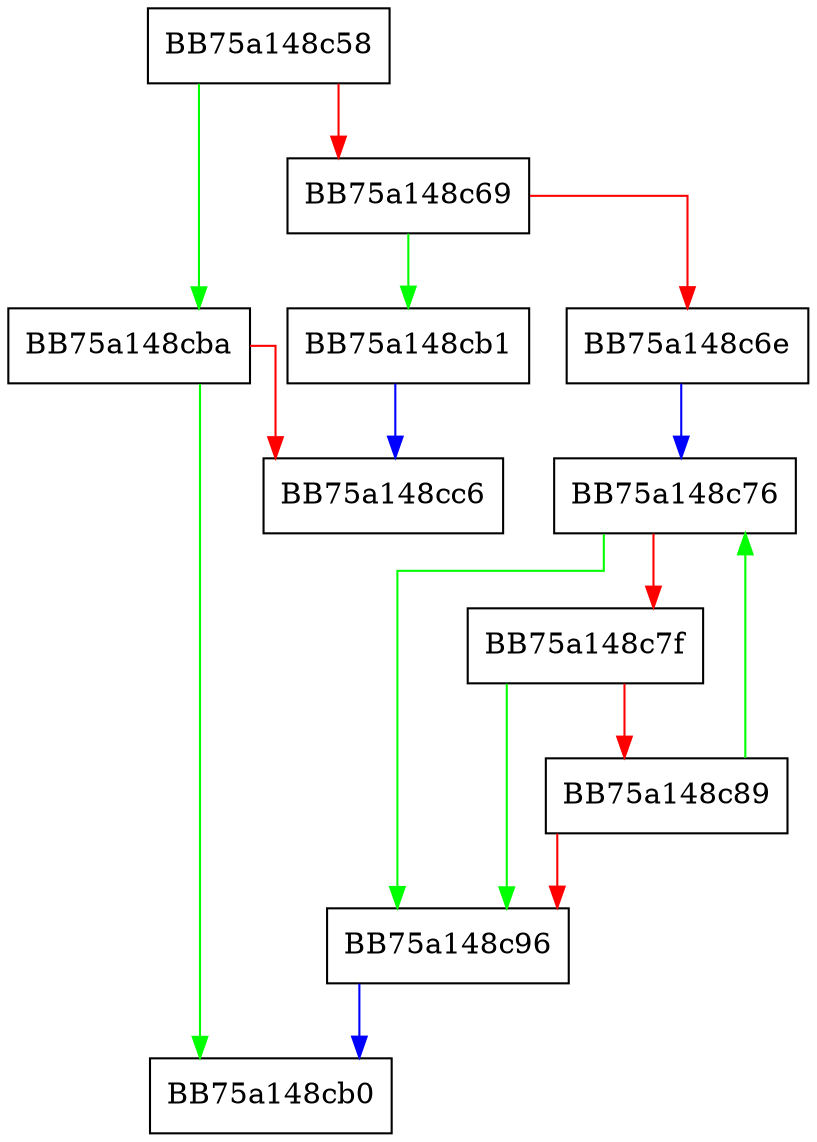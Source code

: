 digraph StringCchCopyNW {
  node [shape="box"];
  graph [splines=ortho];
  BB75a148c58 -> BB75a148cba [color="green"];
  BB75a148c58 -> BB75a148c69 [color="red"];
  BB75a148c69 -> BB75a148cb1 [color="green"];
  BB75a148c69 -> BB75a148c6e [color="red"];
  BB75a148c6e -> BB75a148c76 [color="blue"];
  BB75a148c76 -> BB75a148c96 [color="green"];
  BB75a148c76 -> BB75a148c7f [color="red"];
  BB75a148c7f -> BB75a148c96 [color="green"];
  BB75a148c7f -> BB75a148c89 [color="red"];
  BB75a148c89 -> BB75a148c76 [color="green"];
  BB75a148c89 -> BB75a148c96 [color="red"];
  BB75a148c96 -> BB75a148cb0 [color="blue"];
  BB75a148cb1 -> BB75a148cc6 [color="blue"];
  BB75a148cba -> BB75a148cb0 [color="green"];
  BB75a148cba -> BB75a148cc6 [color="red"];
}